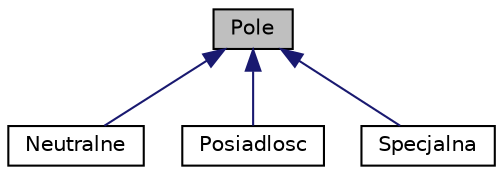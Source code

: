 digraph "Pole"
{
 // LATEX_PDF_SIZE
  edge [fontname="Helvetica",fontsize="10",labelfontname="Helvetica",labelfontsize="10"];
  node [fontname="Helvetica",fontsize="10",shape=record];
  Node1 [label="Pole",height=0.2,width=0.4,color="black", fillcolor="grey75", style="filled", fontcolor="black",tooltip=" "];
  Node1 -> Node2 [dir="back",color="midnightblue",fontsize="10",style="solid",fontname="Helvetica"];
  Node2 [label="Neutralne",height=0.2,width=0.4,color="black", fillcolor="white", style="filled",URL="$class_neutralne.html",tooltip=" "];
  Node1 -> Node3 [dir="back",color="midnightblue",fontsize="10",style="solid",fontname="Helvetica"];
  Node3 [label="Posiadlosc",height=0.2,width=0.4,color="black", fillcolor="white", style="filled",URL="$class_posiadlosc.html",tooltip=" "];
  Node1 -> Node4 [dir="back",color="midnightblue",fontsize="10",style="solid",fontname="Helvetica"];
  Node4 [label="Specjalna",height=0.2,width=0.4,color="black", fillcolor="white", style="filled",URL="$class_specjalna.html",tooltip=" "];
}
